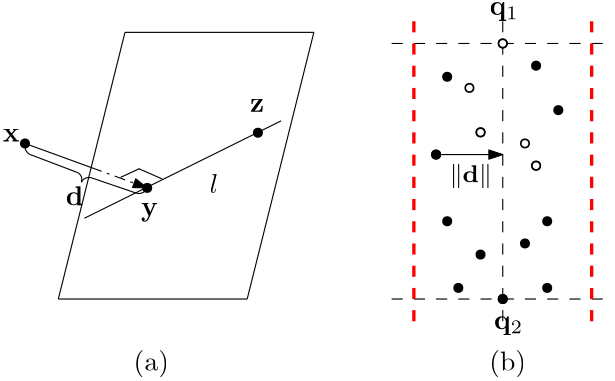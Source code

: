 <?xml version="1.0"?>
<!DOCTYPE ipe SYSTEM "ipe.dtd">
<ipe version="70005" creator="Ipe 7.1.1">
<info created="D:20120124021151" modified="D:20120124172741"/>
<ipestyle name="basic">
<symbol name="arrow/arc(spx)">
<path stroke="sym-stroke" fill="sym-stroke" pen="sym-pen">
0 0 m
-1 0.333 l
-1 -0.333 l
h
</path>
</symbol>
<symbol name="arrow/farc(spx)">
<path stroke="sym-stroke" fill="white" pen="sym-pen">
0 0 m
-1 0.333 l
-1 -0.333 l
h
</path>
</symbol>
<symbol name="mark/circle(sx)" transformations="translations">
<path fill="sym-stroke">
0.6 0 0 0.6 0 0 e
0.4 0 0 0.4 0 0 e
</path>
</symbol>
<symbol name="mark/disk(sx)" transformations="translations">
<path fill="sym-stroke">
0.6 0 0 0.6 0 0 e
</path>
</symbol>
<symbol name="mark/fdisk(sfx)" transformations="translations">
<group>
<path fill="sym-fill">
0.5 0 0 0.5 0 0 e
</path>
<path fill="sym-stroke" fillrule="eofill">
0.6 0 0 0.6 0 0 e
0.4 0 0 0.4 0 0 e
</path>
</group>
</symbol>
<symbol name="mark/box(sx)" transformations="translations">
<path fill="sym-stroke" fillrule="eofill">
-0.6 -0.6 m
0.6 -0.6 l
0.6 0.6 l
-0.6 0.6 l
h
-0.4 -0.4 m
0.4 -0.4 l
0.4 0.4 l
-0.4 0.4 l
h
</path>
</symbol>
<symbol name="mark/square(sx)" transformations="translations">
<path fill="sym-stroke">
-0.6 -0.6 m
0.6 -0.6 l
0.6 0.6 l
-0.6 0.6 l
h
</path>
</symbol>
<symbol name="mark/fsquare(sfx)" transformations="translations">
<group>
<path fill="sym-fill">
-0.5 -0.5 m
0.5 -0.5 l
0.5 0.5 l
-0.5 0.5 l
h
</path>
<path fill="sym-stroke" fillrule="eofill">
-0.6 -0.6 m
0.6 -0.6 l
0.6 0.6 l
-0.6 0.6 l
h
-0.4 -0.4 m
0.4 -0.4 l
0.4 0.4 l
-0.4 0.4 l
h
</path>
</group>
</symbol>
<symbol name="mark/cross(sx)" transformations="translations">
<group>
<path fill="sym-stroke">
-0.43 -0.57 m
0.57 0.43 l
0.43 0.57 l
-0.57 -0.43 l
h
</path>
<path fill="sym-stroke">
-0.43 0.57 m
0.57 -0.43 l
0.43 -0.57 l
-0.57 0.43 l
h
</path>
</group>
</symbol>
<symbol name="arrow/fnormal(spx)">
<path stroke="sym-stroke" fill="white" pen="sym-pen">
0 0 m
-1 0.333 l
-1 -0.333 l
h
</path>
</symbol>
<symbol name="arrow/pointed(spx)">
<path stroke="sym-stroke" fill="sym-stroke" pen="sym-pen">
0 0 m
-1 0.333 l
-0.8 0 l
-1 -0.333 l
h
</path>
</symbol>
<symbol name="arrow/fpointed(spx)">
<path stroke="sym-stroke" fill="white" pen="sym-pen">
0 0 m
-1 0.333 l
-0.8 0 l
-1 -0.333 l
h
</path>
</symbol>
<symbol name="arrow/linear(spx)">
<path stroke="sym-stroke" pen="sym-pen">
-1 0.333 m
0 0 l
-1 -0.333 l
</path>
</symbol>
<symbol name="arrow/fdouble(spx)">
<path stroke="sym-stroke" fill="white" pen="sym-pen">
0 0 m
-1 0.333 l
-1 -0.333 l
h
-1 0 m
-2 0.333 l
-2 -0.333 l
h
</path>
</symbol>
<symbol name="arrow/double(spx)">
<path stroke="sym-stroke" fill="sym-stroke" pen="sym-pen">
0 0 m
-1 0.333 l
-1 -0.333 l
h
-1 0 m
-2 0.333 l
-2 -0.333 l
h
</path>
</symbol>
<pen name="heavier" value="0.8"/>
<pen name="fat" value="1.2"/>
<pen name="ultrafat" value="2"/>
<symbolsize name="large" value="5"/>
<symbolsize name="small" value="2"/>
<symbolsize name="tiny" value="1.1"/>
<arrowsize name="large" value="10"/>
<arrowsize name="small" value="5"/>
<arrowsize name="tiny" value="3"/>
<color name="red" value="1 0 0"/>
<color name="green" value="0 1 0"/>
<color name="blue" value="0 0 1"/>
<color name="yellow" value="1 1 0"/>
<color name="orange" value="1 0.647 0"/>
<color name="gold" value="1 0.843 0"/>
<color name="purple" value="0.627 0.125 0.941"/>
<color name="gray" value="0.745"/>
<color name="brown" value="0.647 0.165 0.165"/>
<color name="navy" value="0 0 0.502"/>
<color name="pink" value="1 0.753 0.796"/>
<color name="seagreen" value="0.18 0.545 0.341"/>
<color name="turquoise" value="0.251 0.878 0.816"/>
<color name="violet" value="0.933 0.51 0.933"/>
<color name="darkblue" value="0 0 0.545"/>
<color name="darkcyan" value="0 0.545 0.545"/>
<color name="darkgray" value="0.663"/>
<color name="darkgreen" value="0 0.392 0"/>
<color name="darkmagenta" value="0.545 0 0.545"/>
<color name="darkorange" value="1 0.549 0"/>
<color name="darkred" value="0.545 0 0"/>
<color name="lightblue" value="0.678 0.847 0.902"/>
<color name="lightcyan" value="0.878 1 1"/>
<color name="lightgray" value="0.827"/>
<color name="lightgreen" value="0.565 0.933 0.565"/>
<color name="lightyellow" value="1 1 0.878"/>
<dashstyle name="dashed" value="[4] 0"/>
<dashstyle name="dotted" value="[1 3] 0"/>
<dashstyle name="dash dotted" value="[4 2 1 2] 0"/>
<dashstyle name="dash dot dotted" value="[4 2 1 2 1 2] 0"/>
<textsize name="large" value="\large"/>
<textsize name="small" value="\small"/>
<textsize name="tiny" value="\tiny"/>
<textsize name="Large" value="\Large"/>
<textsize name="LARGE" value="\LARGE"/>
<textsize name="huge" value="\huge"/>
<textsize name="Huge" value="\Huge"/>
<textsize name="footnote" value="\footnotesize"/>
<textstyle name="center" begin="\begin{center}" end="\end{center}"/>
<textstyle name="itemize" begin="\begin{itemize}" end="\end{itemize}"/>
<textstyle name="item" begin="\begin{itemize}\item{}" end="\end{itemize}"/>
<gridsize name="4 pts" value="4"/>
<gridsize name="8 pts (~3 mm)" value="8"/>
<gridsize name="16 pts (~6 mm)" value="16"/>
<gridsize name="32 pts (~12 mm)" value="32"/>
<gridsize name="10 pts (~3.5 mm)" value="10"/>
<gridsize name="20 pts (~7 mm)" value="20"/>
<gridsize name="14 pts (~5 mm)" value="14"/>
<gridsize name="28 pts (~10 mm)" value="28"/>
<gridsize name="56 pts (~20 mm)" value="56"/>
<anglesize name="90 deg" value="90"/>
<anglesize name="60 deg" value="60"/>
<anglesize name="45 deg" value="45"/>
<anglesize name="30 deg" value="30"/>
<anglesize name="22.5 deg" value="22.5"/>
<tiling name="falling" angle="-60" step="4" width="1"/>
<tiling name="rising" angle="30" step="4" width="1"/>
</ipestyle>
<page>
<layer name="alpha"/>
<view layers="alpha" active="alpha"/>
<path layer="alpha" matrix="1 0 0 1 -218 -406" stroke="black">
348 800 m
416 800 l
</path>
<path matrix="1 0 0 1 -218 -406" stroke="black">
416 800 m
392 704 l
</path>
<path matrix="1 0 0 1 -218 -406" stroke="black">
392 704 m
324 704 l
</path>
<path matrix="1 0 0 1 -218 -406" stroke="black">
348 800 m
324 704 l
</path>
<use matrix="1 0 0 1 -218 -406" name="mark/disk(sx)" pos="312 760" size="normal" stroke="black"/>
<path matrix="1 0 0 1 -218 -406" stroke="black">
312 760 m
335.833 751.333 l
</path>
<path matrix="1 0 0 1 -218 -406" stroke="black" dash="dash dotted" arrow="normal/small">
335.833 751.333 m
356 744 l
</path>
<use matrix="1 0 0 1 -218 -406" name="mark/disk(sx)" pos="395.864 763.859" size="normal" stroke="black"/>
<path matrix="1.77711 0 0 1.76576 -517.282 -986.653" stroke="black">
356 744 m
395.864 763.859 l
</path>
<text matrix="1 0 0 1 -5.9906 -437.327" transformations="translations" pos="92 792" stroke="black" type="label" width="6.047" height="4.428" depth="0" valign="baseline">$\mathbf x$</text>
<path matrix="1 0 0 1 -218 -406" stroke="black">
312.241 760 m
3.13887 0 0 3.13887 315.168 758.865 313.86 756.011 a
</path>
<path matrix="1 0 0 1 -218 -406" stroke="black">
356 744 m
3.26356 0 0 -3.26356 352.983 745.244 352.13 742.094 a
</path>
<use matrix="1 0 0 1 -218 -406" name="mark/disk(sx)" pos="356 744" size="normal" stroke="black"/>
<path matrix="1 0 0 1 -218 -406" stroke="black">
336.133 747.554 m
3.04059 0 0 3.04059 335.033 744.719 332.297 746.046 a
</path>
<path matrix="1 0 0 1 -217.814 -406.186" stroke="black">
330.506 749.796 m
2.70374 0 0 -2.70374 329.575 747.258 332.091 746.267 a
</path>
<path matrix="1 0 0 1 -218 -406" stroke="black">
313.86 756.011 m
330.692 749.61 l
</path>
<path matrix="1 0 0 1 -218 -406" stroke="black">
336.133 747.554 m
352.13 742.094 l
</path>
<text matrix="1 0 0 1 16.7022 -460.231" transformations="translations" pos="92 792" stroke="black" type="label" width="6.365" height="6.918" depth="0" valign="baseline">$\mathbf d$</text>
<path matrix="1 0 0 1 -221.717 -404.407" stroke="black">
350.147 746.204 m
356.902 749.345 l
</path>
<text matrix="1 0 0 1 83.0495 -426.628" transformations="translations" pos="92 792" stroke="black" type="label" width="5.092" height="4.428" depth="0" valign="baseline">$\mathbf z$</text>
<text matrix="1 0 0 1 68.4423 -455.79" transformations="translations" pos="92 792" stroke="black" type="label" width="3.169" height="6.918" depth="0" valign="baseline">$l$</text>
<text matrix="1 0 0 1 57.106 -435.726" transformations="translations" pos="76 708" stroke="black" type="label" width="12.73" height="7.473" depth="2.49" valign="baseline">(a)</text>
<path matrix="1 0 0 1 66 -406" stroke="black" dash="dashed">
160 704 m
240 704 l
</path>
<path matrix="1 0 0 1 66 -410" stroke="black" dash="dashed">
160 800 m
240 800 l
</path>
<path matrix="1 0 0 1 66 -410" stroke="black" dash="dashed">
200 808 m
200 696 l
</path>
<path matrix="1 0 0 1 66 -410" stroke="red" dash="dashed" pen="fat">
168 808 m
168 696 l
168 696 l
</path>
<path matrix="1 0 0 1 66 -410" stroke="red" dash="dashed" pen="fat">
232 808 m
232 696 l
232 696 l
</path>
<use matrix="1 0 0 1 66 -410" name="mark/disk(sx)" pos="180 788" size="normal" stroke="black"/>
<use matrix="1 0 0 1 66 -410" name="mark/disk(sx)" pos="184 712" size="normal" stroke="black"/>
<use matrix="1 0 0 1 66 -410" name="mark/disk(sx)" pos="216 712" size="normal" stroke="black"/>
<use matrix="1 0 0 1 66 -410" name="mark/disk(sx)" pos="176 760" size="normal" stroke="black"/>
<use matrix="1 0 0 1 66 -410" name="mark/disk(sx)" pos="200 800" size="normal" stroke="black"/>
<use matrix="1 0 0 1 66 -410" name="mark/disk(sx)" pos="176 760" size="normal" stroke="black"/>
<use matrix="1 0 0 1 66 -410" name="mark/disk(sx)" pos="192 768" size="normal" stroke="black"/>
<use matrix="1 0 0 1 66 -410" name="mark/disk(sx)" pos="220 776" size="normal" stroke="black"/>
<use matrix="1 0 0 1 66 -410" name="mark/disk(sx)" pos="212 792" size="normal" stroke="black"/>
<use matrix="1 0 0 1 66 -410" name="mark/fdisk(sfx)" pos="188 784" size="normal" stroke="black" fill="white"/>
<use matrix="1 0 0 1 66 -410" name="mark/fdisk(sfx)" pos="192 768" size="normal" stroke="black" fill="white"/>
<use matrix="1 0 0 1 66 -410" name="mark/fdisk(sfx)" pos="208 764" size="normal" stroke="black" fill="white"/>
<use matrix="1 0 0 1 66 -410" name="mark/disk(sx)" pos="180 736" size="normal" stroke="black"/>
<use matrix="1 0 0 1 66 -410" name="mark/disk(sx)" pos="216 736" size="normal" stroke="black"/>
<use matrix="1 0 0 1 66 -410" name="mark/disk(sx)" pos="212 756" size="normal" stroke="black"/>
<use matrix="1 0 0 1 66 -410" name="mark/fdisk(sfx)" pos="212 756" size="normal" stroke="black" fill="white"/>
<use matrix="1 0 0 1 66 -410" name="mark/disk(sx)" pos="192 724" size="normal" stroke="black"/>
<use matrix="1 0 0 1 66 -410" name="mark/disk(sx)" pos="208 728" size="normal" stroke="black"/>
<text matrix="1 0 0 1 169.232 -391.789" transformations="translations" pos="92 792" stroke="black" type="label" width="10.516" height="4.435" depth="1.93" valign="baseline">$\mathbf q_1$</text>
<text matrix="1 0 0 1 185.106 -435.726" transformations="translations" pos="76 708" stroke="black" type="label" width="13.284" height="7.473" depth="2.49" valign="baseline">(b)</text>
<use matrix="1 0 0 1 66 -406" name="mark/fdisk(sfx)" pos="200 704" size="normal" stroke="black" fill="white"/>
<use matrix="1 0 0 1 66 -406" name="mark/disk(sx)" pos="200 704" size="normal" stroke="black"/>
<text matrix="1 0 0 1 170.87 -504.875" transformations="translations" pos="92 792" stroke="black" type="label" width="10.516" height="4.435" depth="1.93" valign="baseline">$\mathbf q_2$</text>
<path matrix="1 0 0 1 -158 -406" stroke="black" arrow="normal/small">
400 756 m
424 756 l
</path>
<text matrix="1 0 0 1 154.918 -451.98" transformations="translations" pos="92 792" stroke="black" type="label" width="15.11" height="6.726" depth="2.24" valign="baseline" size="small">$\|\mathbf d\|$</text>
<use name="mark/fdisk(sfx)" pos="266 390" size="normal" stroke="black" fill="white"/>
<text matrix="1 0 0 1 43.759 -464.061" transformations="translations" pos="92 792" stroke="black" type="label" width="6.206" height="4.435" depth="1.93" valign="baseline">$\mathbf y$</text>
<path stroke="black">
134.938 344.921 m
143.434 341.204 l
</path>
</page>
</ipe>
